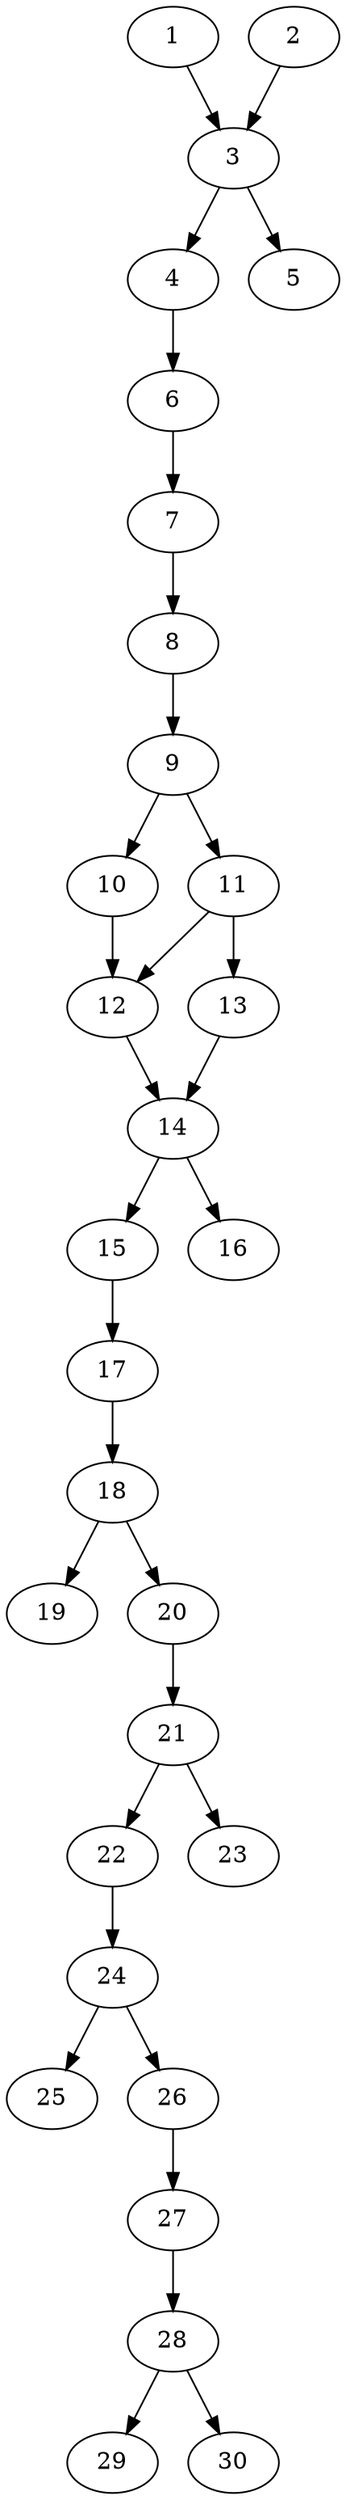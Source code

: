 // DAG automatically generated by daggen at Thu Oct  3 14:04:18 2019
// ./daggen --dot -n 30 --ccr 0.3 --fat 0.3 --regular 0.7 --density 0.7 --mindata 5242880 --maxdata 52428800 
digraph G {
  1 [size="106240000", alpha="0.10", expect_size="31872000"] 
  1 -> 3 [size ="31872000"]
  2 [size="165389653", alpha="0.19", expect_size="49616896"] 
  2 -> 3 [size ="49616896"]
  3 [size="97744213", alpha="0.06", expect_size="29323264"] 
  3 -> 4 [size ="29323264"]
  3 -> 5 [size ="29323264"]
  4 [size="86019413", alpha="0.15", expect_size="25805824"] 
  4 -> 6 [size ="25805824"]
  5 [size="25989120", alpha="0.02", expect_size="7796736"] 
  6 [size="34194773", alpha="0.14", expect_size="10258432"] 
  6 -> 7 [size ="10258432"]
  7 [size="147425280", alpha="0.07", expect_size="44227584"] 
  7 -> 8 [size ="44227584"]
  8 [size="151115093", alpha="0.00", expect_size="45334528"] 
  8 -> 9 [size ="45334528"]
  9 [size="48397653", alpha="0.02", expect_size="14519296"] 
  9 -> 10 [size ="14519296"]
  9 -> 11 [size ="14519296"]
  10 [size="28634453", alpha="0.06", expect_size="8590336"] 
  10 -> 12 [size ="8590336"]
  11 [size="23227733", alpha="0.06", expect_size="6968320"] 
  11 -> 12 [size ="6968320"]
  11 -> 13 [size ="6968320"]
  12 [size="105106773", alpha="0.18", expect_size="31532032"] 
  12 -> 14 [size ="31532032"]
  13 [size="93798400", alpha="0.00", expect_size="28139520"] 
  13 -> 14 [size ="28139520"]
  14 [size="143820800", alpha="0.18", expect_size="43146240"] 
  14 -> 15 [size ="43146240"]
  14 -> 16 [size ="43146240"]
  15 [size="102720853", alpha="0.03", expect_size="30816256"] 
  15 -> 17 [size ="30816256"]
  16 [size="118937600", alpha="0.09", expect_size="35681280"] 
  17 [size="69782187", alpha="0.19", expect_size="20934656"] 
  17 -> 18 [size ="20934656"]
  18 [size="126126080", alpha="0.12", expect_size="37837824"] 
  18 -> 19 [size ="37837824"]
  18 -> 20 [size ="37837824"]
  19 [size="127225173", alpha="0.16", expect_size="38167552"] 
  20 [size="146435413", alpha="0.07", expect_size="43930624"] 
  20 -> 21 [size ="43930624"]
  21 [size="36096000", alpha="0.09", expect_size="10828800"] 
  21 -> 22 [size ="10828800"]
  21 -> 23 [size ="10828800"]
  22 [size="84589227", alpha="0.09", expect_size="25376768"] 
  22 -> 24 [size ="25376768"]
  23 [size="66839893", alpha="0.00", expect_size="20051968"] 
  24 [size="69717333", alpha="0.20", expect_size="20915200"] 
  24 -> 25 [size ="20915200"]
  24 -> 26 [size ="20915200"]
  25 [size="57541973", alpha="0.01", expect_size="17262592"] 
  26 [size="77646507", alpha="0.04", expect_size="23293952"] 
  26 -> 27 [size ="23293952"]
  27 [size="146507093", alpha="0.03", expect_size="43952128"] 
  27 -> 28 [size ="43952128"]
  28 [size="138158080", alpha="0.19", expect_size="41447424"] 
  28 -> 29 [size ="41447424"]
  28 -> 30 [size ="41447424"]
  29 [size="75649707", alpha="0.20", expect_size="22694912"] 
  30 [size="44021760", alpha="0.01", expect_size="13206528"] 
}
